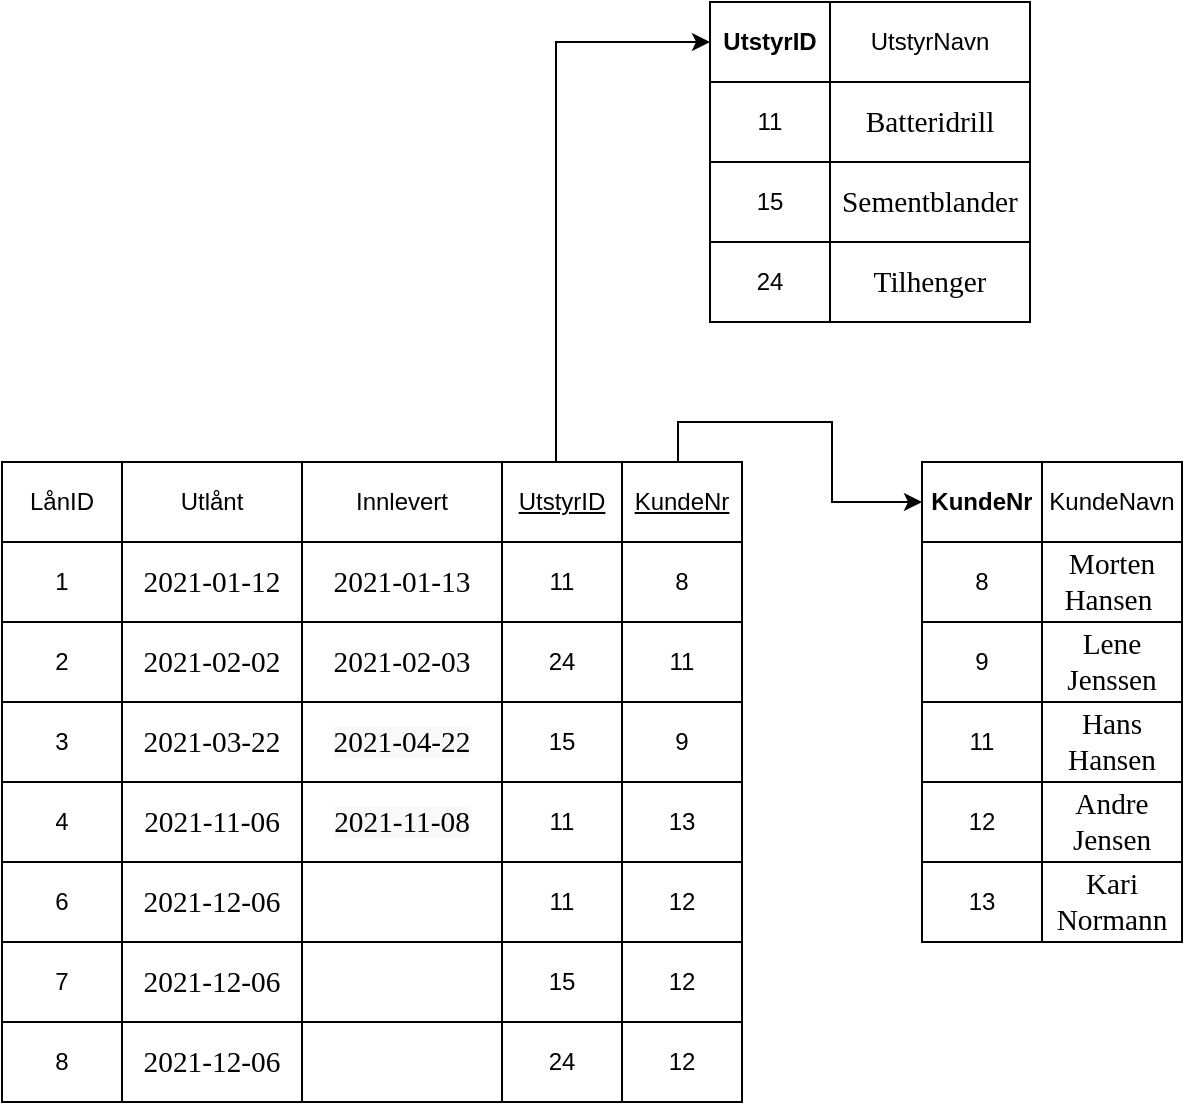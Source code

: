 <mxfile version="15.8.7" type="device"><diagram id="8YpOhqC_g01Vp9mhCZce" name="Page-1"><mxGraphModel dx="1072" dy="749" grid="1" gridSize="10" guides="1" tooltips="1" connect="1" arrows="1" fold="1" page="1" pageScale="1" pageWidth="827" pageHeight="1169" math="0" shadow="0"><root><mxCell id="0"/><mxCell id="1" parent="0"/><mxCell id="BBHHkTdbpBWMqumpPRPb-52" value="" style="shape=table;startSize=0;container=1;collapsible=0;childLayout=tableLayout;" vertex="1" parent="1"><mxGeometry x="520" y="460" width="130" height="240" as="geometry"/></mxCell><mxCell id="BBHHkTdbpBWMqumpPRPb-53" value="" style="shape=partialRectangle;collapsible=0;dropTarget=0;pointerEvents=0;fillColor=none;top=0;left=0;bottom=0;right=0;points=[[0,0.5],[1,0.5]];portConstraint=eastwest;" vertex="1" parent="BBHHkTdbpBWMqumpPRPb-52"><mxGeometry width="130" height="40" as="geometry"/></mxCell><mxCell id="BBHHkTdbpBWMqumpPRPb-54" value="&lt;span&gt;&lt;b&gt;KundeNr&lt;/b&gt;&lt;/span&gt;" style="shape=partialRectangle;html=1;whiteSpace=wrap;connectable=0;overflow=hidden;fillColor=none;top=0;left=0;bottom=0;right=0;pointerEvents=1;" vertex="1" parent="BBHHkTdbpBWMqumpPRPb-53"><mxGeometry width="60" height="40" as="geometry"><mxRectangle width="60" height="40" as="alternateBounds"/></mxGeometry></mxCell><mxCell id="BBHHkTdbpBWMqumpPRPb-55" value="&lt;span&gt;KundeNavn&lt;/span&gt;" style="shape=partialRectangle;html=1;whiteSpace=wrap;connectable=0;overflow=hidden;fillColor=none;top=0;left=0;bottom=0;right=0;pointerEvents=1;" vertex="1" parent="BBHHkTdbpBWMqumpPRPb-53"><mxGeometry x="60" width="70" height="40" as="geometry"><mxRectangle width="70" height="40" as="alternateBounds"/></mxGeometry></mxCell><mxCell id="BBHHkTdbpBWMqumpPRPb-56" value="" style="shape=partialRectangle;collapsible=0;dropTarget=0;pointerEvents=0;fillColor=none;top=0;left=0;bottom=0;right=0;points=[[0,0.5],[1,0.5]];portConstraint=eastwest;" vertex="1" parent="BBHHkTdbpBWMqumpPRPb-52"><mxGeometry y="40" width="130" height="40" as="geometry"/></mxCell><mxCell id="BBHHkTdbpBWMqumpPRPb-57" value="8" style="shape=partialRectangle;html=1;whiteSpace=wrap;connectable=0;overflow=hidden;fillColor=none;top=0;left=0;bottom=0;right=0;pointerEvents=1;" vertex="1" parent="BBHHkTdbpBWMqumpPRPb-56"><mxGeometry width="60" height="40" as="geometry"><mxRectangle width="60" height="40" as="alternateBounds"/></mxGeometry></mxCell><mxCell id="BBHHkTdbpBWMqumpPRPb-58" value="&lt;span style=&quot;font-family: &amp;#34;calibri&amp;#34; ; font-size: 11pt&quot;&gt;Morten Hansen&amp;nbsp;&lt;br&gt;&lt;/span&gt;" style="shape=partialRectangle;html=1;whiteSpace=wrap;connectable=0;overflow=hidden;fillColor=none;top=0;left=0;bottom=0;right=0;pointerEvents=1;" vertex="1" parent="BBHHkTdbpBWMqumpPRPb-56"><mxGeometry x="60" width="70" height="40" as="geometry"><mxRectangle width="70" height="40" as="alternateBounds"/></mxGeometry></mxCell><mxCell id="BBHHkTdbpBWMqumpPRPb-59" value="" style="shape=partialRectangle;collapsible=0;dropTarget=0;pointerEvents=0;fillColor=none;top=0;left=0;bottom=0;right=0;points=[[0,0.5],[1,0.5]];portConstraint=eastwest;" vertex="1" parent="BBHHkTdbpBWMqumpPRPb-52"><mxGeometry y="80" width="130" height="40" as="geometry"/></mxCell><mxCell id="BBHHkTdbpBWMqumpPRPb-60" value="9" style="shape=partialRectangle;html=1;whiteSpace=wrap;connectable=0;overflow=hidden;fillColor=none;top=0;left=0;bottom=0;right=0;pointerEvents=1;" vertex="1" parent="BBHHkTdbpBWMqumpPRPb-59"><mxGeometry width="60" height="40" as="geometry"><mxRectangle width="60" height="40" as="alternateBounds"/></mxGeometry></mxCell><mxCell id="BBHHkTdbpBWMqumpPRPb-61" value="&lt;span style=&quot;font-family: &amp;#34;calibri&amp;#34; ; font-size: 11pt&quot;&gt;Lene Jenssen&lt;/span&gt;" style="shape=partialRectangle;html=1;whiteSpace=wrap;connectable=0;overflow=hidden;fillColor=none;top=0;left=0;bottom=0;right=0;pointerEvents=1;" vertex="1" parent="BBHHkTdbpBWMqumpPRPb-59"><mxGeometry x="60" width="70" height="40" as="geometry"><mxRectangle width="70" height="40" as="alternateBounds"/></mxGeometry></mxCell><mxCell id="BBHHkTdbpBWMqumpPRPb-62" value="" style="shape=partialRectangle;collapsible=0;dropTarget=0;pointerEvents=0;fillColor=none;top=0;left=0;bottom=0;right=0;points=[[0,0.5],[1,0.5]];portConstraint=eastwest;" vertex="1" parent="BBHHkTdbpBWMqumpPRPb-52"><mxGeometry y="120" width="130" height="40" as="geometry"/></mxCell><mxCell id="BBHHkTdbpBWMqumpPRPb-63" value="11" style="shape=partialRectangle;html=1;whiteSpace=wrap;connectable=0;overflow=hidden;fillColor=none;top=0;left=0;bottom=0;right=0;pointerEvents=1;" vertex="1" parent="BBHHkTdbpBWMqumpPRPb-62"><mxGeometry width="60" height="40" as="geometry"><mxRectangle width="60" height="40" as="alternateBounds"/></mxGeometry></mxCell><mxCell id="BBHHkTdbpBWMqumpPRPb-64" value="&lt;span style=&quot;font-family: &amp;#34;calibri&amp;#34; ; font-size: 11pt&quot;&gt;Hans Hansen&lt;br&gt;&lt;/span&gt;" style="shape=partialRectangle;html=1;whiteSpace=wrap;connectable=0;overflow=hidden;fillColor=none;top=0;left=0;bottom=0;right=0;pointerEvents=1;" vertex="1" parent="BBHHkTdbpBWMqumpPRPb-62"><mxGeometry x="60" width="70" height="40" as="geometry"><mxRectangle width="70" height="40" as="alternateBounds"/></mxGeometry></mxCell><mxCell id="BBHHkTdbpBWMqumpPRPb-65" value="" style="shape=partialRectangle;collapsible=0;dropTarget=0;pointerEvents=0;fillColor=none;top=0;left=0;bottom=0;right=0;points=[[0,0.5],[1,0.5]];portConstraint=eastwest;" vertex="1" parent="BBHHkTdbpBWMqumpPRPb-52"><mxGeometry y="160" width="130" height="40" as="geometry"/></mxCell><mxCell id="BBHHkTdbpBWMqumpPRPb-66" value="12" style="shape=partialRectangle;html=1;whiteSpace=wrap;connectable=0;overflow=hidden;fillColor=none;top=0;left=0;bottom=0;right=0;pointerEvents=1;" vertex="1" parent="BBHHkTdbpBWMqumpPRPb-65"><mxGeometry width="60" height="40" as="geometry"><mxRectangle width="60" height="40" as="alternateBounds"/></mxGeometry></mxCell><mxCell id="BBHHkTdbpBWMqumpPRPb-67" value="&lt;span style=&quot;font-family: &amp;#34;calibri&amp;#34; ; font-size: 11pt&quot;&gt;Andre Jensen&lt;br&gt;&lt;/span&gt;" style="shape=partialRectangle;html=1;whiteSpace=wrap;connectable=0;overflow=hidden;fillColor=none;top=0;left=0;bottom=0;right=0;pointerEvents=1;" vertex="1" parent="BBHHkTdbpBWMqumpPRPb-65"><mxGeometry x="60" width="70" height="40" as="geometry"><mxRectangle width="70" height="40" as="alternateBounds"/></mxGeometry></mxCell><mxCell id="BBHHkTdbpBWMqumpPRPb-68" value="" style="shape=partialRectangle;collapsible=0;dropTarget=0;pointerEvents=0;fillColor=none;top=0;left=0;bottom=0;right=0;points=[[0,0.5],[1,0.5]];portConstraint=eastwest;" vertex="1" parent="BBHHkTdbpBWMqumpPRPb-52"><mxGeometry y="200" width="130" height="40" as="geometry"/></mxCell><mxCell id="BBHHkTdbpBWMqumpPRPb-69" value="13" style="shape=partialRectangle;html=1;whiteSpace=wrap;connectable=0;overflow=hidden;fillColor=none;top=0;left=0;bottom=0;right=0;pointerEvents=1;" vertex="1" parent="BBHHkTdbpBWMqumpPRPb-68"><mxGeometry width="60" height="40" as="geometry"><mxRectangle width="60" height="40" as="alternateBounds"/></mxGeometry></mxCell><mxCell id="BBHHkTdbpBWMqumpPRPb-70" value="&lt;span style=&quot;font-family: &amp;#34;calibri&amp;#34; ; font-size: 11pt&quot;&gt;Kari Normann&lt;br&gt;&lt;/span&gt;" style="shape=partialRectangle;html=1;whiteSpace=wrap;connectable=0;overflow=hidden;fillColor=none;top=0;left=0;bottom=0;right=0;pointerEvents=1;" vertex="1" parent="BBHHkTdbpBWMqumpPRPb-68"><mxGeometry x="60" width="70" height="40" as="geometry"><mxRectangle width="70" height="40" as="alternateBounds"/></mxGeometry></mxCell><mxCell id="BBHHkTdbpBWMqumpPRPb-77" value="" style="shape=table;startSize=0;container=1;collapsible=0;childLayout=tableLayout;" vertex="1" parent="1"><mxGeometry x="414" y="230" width="160" height="160" as="geometry"/></mxCell><mxCell id="BBHHkTdbpBWMqumpPRPb-78" value="" style="shape=partialRectangle;collapsible=0;dropTarget=0;pointerEvents=0;fillColor=none;top=0;left=0;bottom=0;right=0;points=[[0,0.5],[1,0.5]];portConstraint=eastwest;" vertex="1" parent="BBHHkTdbpBWMqumpPRPb-77"><mxGeometry width="160" height="40" as="geometry"/></mxCell><mxCell id="BBHHkTdbpBWMqumpPRPb-79" value="&lt;span&gt;&lt;b&gt;UtstyrID&lt;/b&gt;&lt;/span&gt;" style="shape=partialRectangle;html=1;whiteSpace=wrap;connectable=0;overflow=hidden;fillColor=none;top=0;left=0;bottom=0;right=0;pointerEvents=1;" vertex="1" parent="BBHHkTdbpBWMqumpPRPb-78"><mxGeometry width="60" height="40" as="geometry"><mxRectangle width="60" height="40" as="alternateBounds"/></mxGeometry></mxCell><mxCell id="BBHHkTdbpBWMqumpPRPb-80" value="&lt;span&gt;UtstyrNavn&lt;/span&gt;" style="shape=partialRectangle;html=1;whiteSpace=wrap;connectable=0;overflow=hidden;fillColor=none;top=0;left=0;bottom=0;right=0;pointerEvents=1;" vertex="1" parent="BBHHkTdbpBWMqumpPRPb-78"><mxGeometry x="60" width="100" height="40" as="geometry"><mxRectangle width="100" height="40" as="alternateBounds"/></mxGeometry></mxCell><mxCell id="BBHHkTdbpBWMqumpPRPb-81" value="" style="shape=partialRectangle;collapsible=0;dropTarget=0;pointerEvents=0;fillColor=none;top=0;left=0;bottom=0;right=0;points=[[0,0.5],[1,0.5]];portConstraint=eastwest;" vertex="1" parent="BBHHkTdbpBWMqumpPRPb-77"><mxGeometry y="40" width="160" height="40" as="geometry"/></mxCell><mxCell id="BBHHkTdbpBWMqumpPRPb-82" value="11" style="shape=partialRectangle;html=1;whiteSpace=wrap;connectable=0;overflow=hidden;fillColor=none;top=0;left=0;bottom=0;right=0;pointerEvents=1;" vertex="1" parent="BBHHkTdbpBWMqumpPRPb-81"><mxGeometry width="60" height="40" as="geometry"><mxRectangle width="60" height="40" as="alternateBounds"/></mxGeometry></mxCell><mxCell id="BBHHkTdbpBWMqumpPRPb-83" value="&lt;span style=&quot;font-family: &amp;#34;calibri&amp;#34; ; font-size: 11pt&quot;&gt;Batteridrill&lt;/span&gt;" style="shape=partialRectangle;html=1;whiteSpace=wrap;connectable=0;overflow=hidden;fillColor=none;top=0;left=0;bottom=0;right=0;pointerEvents=1;" vertex="1" parent="BBHHkTdbpBWMqumpPRPb-81"><mxGeometry x="60" width="100" height="40" as="geometry"><mxRectangle width="100" height="40" as="alternateBounds"/></mxGeometry></mxCell><mxCell id="BBHHkTdbpBWMqumpPRPb-84" value="" style="shape=partialRectangle;collapsible=0;dropTarget=0;pointerEvents=0;fillColor=none;top=0;left=0;bottom=0;right=0;points=[[0,0.5],[1,0.5]];portConstraint=eastwest;" vertex="1" parent="BBHHkTdbpBWMqumpPRPb-77"><mxGeometry y="80" width="160" height="40" as="geometry"/></mxCell><mxCell id="BBHHkTdbpBWMqumpPRPb-85" value="15" style="shape=partialRectangle;html=1;whiteSpace=wrap;connectable=0;overflow=hidden;fillColor=none;top=0;left=0;bottom=0;right=0;pointerEvents=1;" vertex="1" parent="BBHHkTdbpBWMqumpPRPb-84"><mxGeometry width="60" height="40" as="geometry"><mxRectangle width="60" height="40" as="alternateBounds"/></mxGeometry></mxCell><mxCell id="BBHHkTdbpBWMqumpPRPb-86" value="&lt;span style=&quot;font-family: &amp;#34;calibri&amp;#34; ; font-size: 11pt&quot;&gt;Sementblander&lt;/span&gt;" style="shape=partialRectangle;html=1;whiteSpace=wrap;connectable=0;overflow=hidden;fillColor=none;top=0;left=0;bottom=0;right=0;pointerEvents=1;" vertex="1" parent="BBHHkTdbpBWMqumpPRPb-84"><mxGeometry x="60" width="100" height="40" as="geometry"><mxRectangle width="100" height="40" as="alternateBounds"/></mxGeometry></mxCell><mxCell id="BBHHkTdbpBWMqumpPRPb-87" value="" style="shape=partialRectangle;collapsible=0;dropTarget=0;pointerEvents=0;fillColor=none;top=0;left=0;bottom=0;right=0;points=[[0,0.5],[1,0.5]];portConstraint=eastwest;" vertex="1" parent="BBHHkTdbpBWMqumpPRPb-77"><mxGeometry y="120" width="160" height="40" as="geometry"/></mxCell><mxCell id="BBHHkTdbpBWMqumpPRPb-88" value="24" style="shape=partialRectangle;html=1;whiteSpace=wrap;connectable=0;overflow=hidden;fillColor=none;top=0;left=0;bottom=0;right=0;pointerEvents=1;" vertex="1" parent="BBHHkTdbpBWMqumpPRPb-87"><mxGeometry width="60" height="40" as="geometry"><mxRectangle width="60" height="40" as="alternateBounds"/></mxGeometry></mxCell><mxCell id="BBHHkTdbpBWMqumpPRPb-89" value="&lt;span style=&quot;font-family: &amp;#34;calibri&amp;#34; ; font-size: 11pt&quot;&gt;Tilhenger&lt;/span&gt;" style="shape=partialRectangle;html=1;whiteSpace=wrap;connectable=0;overflow=hidden;fillColor=none;top=0;left=0;bottom=0;right=0;pointerEvents=1;" vertex="1" parent="BBHHkTdbpBWMqumpPRPb-87"><mxGeometry x="60" width="100" height="40" as="geometry"><mxRectangle width="100" height="40" as="alternateBounds"/></mxGeometry></mxCell><mxCell id="BBHHkTdbpBWMqumpPRPb-105" value="" style="shape=table;startSize=0;container=1;collapsible=0;childLayout=tableLayout;" vertex="1" parent="1"><mxGeometry x="120" y="460" width="190" height="320" as="geometry"/></mxCell><mxCell id="BBHHkTdbpBWMqumpPRPb-106" value="" style="shape=partialRectangle;collapsible=0;dropTarget=0;pointerEvents=0;fillColor=none;top=0;left=0;bottom=0;right=0;points=[[0,0.5],[1,0.5]];portConstraint=eastwest;" vertex="1" parent="BBHHkTdbpBWMqumpPRPb-105"><mxGeometry width="190" height="40" as="geometry"/></mxCell><mxCell id="BBHHkTdbpBWMqumpPRPb-107" value="&lt;span&gt;Utlånt&lt;/span&gt;" style="shape=partialRectangle;html=1;whiteSpace=wrap;connectable=0;overflow=hidden;fillColor=none;top=0;left=0;bottom=0;right=0;pointerEvents=1;" vertex="1" parent="BBHHkTdbpBWMqumpPRPb-106"><mxGeometry width="90" height="40" as="geometry"><mxRectangle width="90" height="40" as="alternateBounds"/></mxGeometry></mxCell><mxCell id="BBHHkTdbpBWMqumpPRPb-108" value="&lt;span&gt;Innlevert&lt;/span&gt;" style="shape=partialRectangle;html=1;whiteSpace=wrap;connectable=0;overflow=hidden;fillColor=none;top=0;left=0;bottom=0;right=0;pointerEvents=1;" vertex="1" parent="BBHHkTdbpBWMqumpPRPb-106"><mxGeometry x="90" width="100" height="40" as="geometry"><mxRectangle width="100" height="40" as="alternateBounds"/></mxGeometry></mxCell><mxCell id="BBHHkTdbpBWMqumpPRPb-109" value="" style="shape=partialRectangle;collapsible=0;dropTarget=0;pointerEvents=0;fillColor=none;top=0;left=0;bottom=0;right=0;points=[[0,0.5],[1,0.5]];portConstraint=eastwest;" vertex="1" parent="BBHHkTdbpBWMqumpPRPb-105"><mxGeometry y="40" width="190" height="40" as="geometry"/></mxCell><mxCell id="BBHHkTdbpBWMqumpPRPb-110" value="&lt;span style=&quot;font-family: &amp;#34;calibri&amp;#34; ; font-size: 11pt&quot;&gt;2021-01-12&lt;br&gt;&lt;/span&gt;" style="shape=partialRectangle;html=1;whiteSpace=wrap;connectable=0;overflow=hidden;fillColor=none;top=0;left=0;bottom=0;right=0;pointerEvents=1;" vertex="1" parent="BBHHkTdbpBWMqumpPRPb-109"><mxGeometry width="90" height="40" as="geometry"><mxRectangle width="90" height="40" as="alternateBounds"/></mxGeometry></mxCell><mxCell id="BBHHkTdbpBWMqumpPRPb-111" value="&lt;span style=&quot;font-family: &amp;#34;calibri&amp;#34; ; font-size: 14.667px&quot;&gt;2021-01-13&lt;/span&gt;&lt;span style=&quot;font-family: &amp;#34;calibri&amp;#34; ; font-size: 11pt&quot;&gt;&lt;br&gt;&lt;/span&gt;" style="shape=partialRectangle;html=1;whiteSpace=wrap;connectable=0;overflow=hidden;fillColor=none;top=0;left=0;bottom=0;right=0;pointerEvents=1;" vertex="1" parent="BBHHkTdbpBWMqumpPRPb-109"><mxGeometry x="90" width="100" height="40" as="geometry"><mxRectangle width="100" height="40" as="alternateBounds"/></mxGeometry></mxCell><mxCell id="BBHHkTdbpBWMqumpPRPb-112" value="" style="shape=partialRectangle;collapsible=0;dropTarget=0;pointerEvents=0;fillColor=none;top=0;left=0;bottom=0;right=0;points=[[0,0.5],[1,0.5]];portConstraint=eastwest;" vertex="1" parent="BBHHkTdbpBWMqumpPRPb-105"><mxGeometry y="80" width="190" height="40" as="geometry"/></mxCell><mxCell id="BBHHkTdbpBWMqumpPRPb-113" value="&lt;span style=&quot;font-family: &amp;#34;calibri&amp;#34; ; font-size: 14.667px&quot;&gt;2021-02-02&lt;/span&gt;" style="shape=partialRectangle;html=1;whiteSpace=wrap;connectable=0;overflow=hidden;fillColor=none;top=0;left=0;bottom=0;right=0;pointerEvents=1;" vertex="1" parent="BBHHkTdbpBWMqumpPRPb-112"><mxGeometry width="90" height="40" as="geometry"><mxRectangle width="90" height="40" as="alternateBounds"/></mxGeometry></mxCell><mxCell id="BBHHkTdbpBWMqumpPRPb-114" value="&lt;span style=&quot;font-family: &amp;#34;calibri&amp;#34; ; font-size: 14.667px&quot;&gt;2021-02-03&lt;/span&gt;" style="shape=partialRectangle;html=1;whiteSpace=wrap;connectable=0;overflow=hidden;fillColor=none;top=0;left=0;bottom=0;right=0;pointerEvents=1;" vertex="1" parent="BBHHkTdbpBWMqumpPRPb-112"><mxGeometry x="90" width="100" height="40" as="geometry"><mxRectangle width="100" height="40" as="alternateBounds"/></mxGeometry></mxCell><mxCell id="BBHHkTdbpBWMqumpPRPb-115" value="" style="shape=partialRectangle;collapsible=0;dropTarget=0;pointerEvents=0;fillColor=none;top=0;left=0;bottom=0;right=0;points=[[0,0.5],[1,0.5]];portConstraint=eastwest;" vertex="1" parent="BBHHkTdbpBWMqumpPRPb-105"><mxGeometry y="120" width="190" height="40" as="geometry"/></mxCell><mxCell id="BBHHkTdbpBWMqumpPRPb-116" value="&lt;span style=&quot;font-family: &amp;#34;calibri&amp;#34; ; font-size: 14.667px&quot;&gt;2021-03-22&lt;/span&gt;" style="shape=partialRectangle;html=1;whiteSpace=wrap;connectable=0;overflow=hidden;fillColor=none;top=0;left=0;bottom=0;right=0;pointerEvents=1;" vertex="1" parent="BBHHkTdbpBWMqumpPRPb-115"><mxGeometry width="90" height="40" as="geometry"><mxRectangle width="90" height="40" as="alternateBounds"/></mxGeometry></mxCell><mxCell id="BBHHkTdbpBWMqumpPRPb-117" value="&lt;span style=&quot;color: rgb(0 , 0 , 0) ; font-family: &amp;#34;calibri&amp;#34; ; font-size: 14.667px ; font-style: normal ; font-weight: 400 ; letter-spacing: normal ; text-align: center ; text-indent: 0px ; text-transform: none ; word-spacing: 0px ; background-color: rgb(248 , 249 , 250) ; display: inline ; float: none&quot;&gt;2021-04-22&lt;/span&gt;" style="shape=partialRectangle;html=1;whiteSpace=wrap;connectable=0;overflow=hidden;fillColor=none;top=0;left=0;bottom=0;right=0;pointerEvents=1;" vertex="1" parent="BBHHkTdbpBWMqumpPRPb-115"><mxGeometry x="90" width="100" height="40" as="geometry"><mxRectangle width="100" height="40" as="alternateBounds"/></mxGeometry></mxCell><mxCell id="BBHHkTdbpBWMqumpPRPb-118" value="" style="shape=partialRectangle;collapsible=0;dropTarget=0;pointerEvents=0;fillColor=none;top=0;left=0;bottom=0;right=0;points=[[0,0.5],[1,0.5]];portConstraint=eastwest;" vertex="1" parent="BBHHkTdbpBWMqumpPRPb-105"><mxGeometry y="160" width="190" height="40" as="geometry"/></mxCell><mxCell id="BBHHkTdbpBWMqumpPRPb-119" value="&lt;span style=&quot;font-family: &amp;#34;calibri&amp;#34; ; font-size: 14.667px&quot;&gt;2021-11-06&lt;/span&gt;" style="shape=partialRectangle;html=1;whiteSpace=wrap;connectable=0;overflow=hidden;fillColor=none;top=0;left=0;bottom=0;right=0;pointerEvents=1;" vertex="1" parent="BBHHkTdbpBWMqumpPRPb-118"><mxGeometry width="90" height="40" as="geometry"><mxRectangle width="90" height="40" as="alternateBounds"/></mxGeometry></mxCell><mxCell id="BBHHkTdbpBWMqumpPRPb-120" value="&lt;span style=&quot;color: rgb(0 , 0 , 0) ; font-family: &amp;#34;calibri&amp;#34; ; font-size: 14.667px ; font-style: normal ; font-weight: 400 ; letter-spacing: normal ; text-align: center ; text-indent: 0px ; text-transform: none ; word-spacing: 0px ; background-color: rgb(248 , 249 , 250) ; display: inline ; float: none&quot;&gt;2021-11-08&lt;/span&gt;" style="shape=partialRectangle;html=1;whiteSpace=wrap;connectable=0;overflow=hidden;fillColor=none;top=0;left=0;bottom=0;right=0;pointerEvents=1;" vertex="1" parent="BBHHkTdbpBWMqumpPRPb-118"><mxGeometry x="90" width="100" height="40" as="geometry"><mxRectangle width="100" height="40" as="alternateBounds"/></mxGeometry></mxCell><mxCell id="BBHHkTdbpBWMqumpPRPb-121" value="" style="shape=partialRectangle;collapsible=0;dropTarget=0;pointerEvents=0;fillColor=none;top=0;left=0;bottom=0;right=0;points=[[0,0.5],[1,0.5]];portConstraint=eastwest;" vertex="1" parent="BBHHkTdbpBWMqumpPRPb-105"><mxGeometry y="200" width="190" height="40" as="geometry"/></mxCell><mxCell id="BBHHkTdbpBWMqumpPRPb-122" value="&lt;span style=&quot;font-family: &amp;#34;calibri&amp;#34; ; font-size: 14.667px&quot;&gt;2021-12-06&lt;/span&gt;" style="shape=partialRectangle;html=1;whiteSpace=wrap;connectable=0;overflow=hidden;fillColor=none;top=0;left=0;bottom=0;right=0;pointerEvents=1;" vertex="1" parent="BBHHkTdbpBWMqumpPRPb-121"><mxGeometry width="90" height="40" as="geometry"><mxRectangle width="90" height="40" as="alternateBounds"/></mxGeometry></mxCell><mxCell id="BBHHkTdbpBWMqumpPRPb-123" value="" style="shape=partialRectangle;html=1;whiteSpace=wrap;connectable=0;overflow=hidden;fillColor=none;top=0;left=0;bottom=0;right=0;pointerEvents=1;" vertex="1" parent="BBHHkTdbpBWMqumpPRPb-121"><mxGeometry x="90" width="100" height="40" as="geometry"><mxRectangle width="100" height="40" as="alternateBounds"/></mxGeometry></mxCell><mxCell id="BBHHkTdbpBWMqumpPRPb-176" value="" style="shape=partialRectangle;collapsible=0;dropTarget=0;pointerEvents=0;fillColor=none;top=0;left=0;bottom=0;right=0;points=[[0,0.5],[1,0.5]];portConstraint=eastwest;" vertex="1" parent="BBHHkTdbpBWMqumpPRPb-105"><mxGeometry y="240" width="190" height="40" as="geometry"/></mxCell><mxCell id="BBHHkTdbpBWMqumpPRPb-177" value="&lt;span style=&quot;font-family: &amp;#34;calibri&amp;#34; ; font-size: 14.667px&quot;&gt;2021-12-06&lt;/span&gt;" style="shape=partialRectangle;html=1;whiteSpace=wrap;connectable=0;overflow=hidden;fillColor=none;top=0;left=0;bottom=0;right=0;pointerEvents=1;" vertex="1" parent="BBHHkTdbpBWMqumpPRPb-176"><mxGeometry width="90" height="40" as="geometry"><mxRectangle width="90" height="40" as="alternateBounds"/></mxGeometry></mxCell><mxCell id="BBHHkTdbpBWMqumpPRPb-178" value="" style="shape=partialRectangle;html=1;whiteSpace=wrap;connectable=0;overflow=hidden;fillColor=none;top=0;left=0;bottom=0;right=0;pointerEvents=1;" vertex="1" parent="BBHHkTdbpBWMqumpPRPb-176"><mxGeometry x="90" width="100" height="40" as="geometry"><mxRectangle width="100" height="40" as="alternateBounds"/></mxGeometry></mxCell><mxCell id="BBHHkTdbpBWMqumpPRPb-179" value="" style="shape=partialRectangle;collapsible=0;dropTarget=0;pointerEvents=0;fillColor=none;top=0;left=0;bottom=0;right=0;points=[[0,0.5],[1,0.5]];portConstraint=eastwest;" vertex="1" parent="BBHHkTdbpBWMqumpPRPb-105"><mxGeometry y="280" width="190" height="40" as="geometry"/></mxCell><mxCell id="BBHHkTdbpBWMqumpPRPb-180" value="&lt;span style=&quot;font-family: &amp;#34;calibri&amp;#34; ; font-size: 14.667px&quot;&gt;2021-12-06&lt;/span&gt;" style="shape=partialRectangle;html=1;whiteSpace=wrap;connectable=0;overflow=hidden;fillColor=none;top=0;left=0;bottom=0;right=0;pointerEvents=1;" vertex="1" parent="BBHHkTdbpBWMqumpPRPb-179"><mxGeometry width="90" height="40" as="geometry"><mxRectangle width="90" height="40" as="alternateBounds"/></mxGeometry></mxCell><mxCell id="BBHHkTdbpBWMqumpPRPb-181" value="" style="shape=partialRectangle;html=1;whiteSpace=wrap;connectable=0;overflow=hidden;fillColor=none;top=0;left=0;bottom=0;right=0;pointerEvents=1;" vertex="1" parent="BBHHkTdbpBWMqumpPRPb-179"><mxGeometry x="90" width="100" height="40" as="geometry"><mxRectangle width="100" height="40" as="alternateBounds"/></mxGeometry></mxCell><mxCell id="BBHHkTdbpBWMqumpPRPb-124" value="" style="shape=table;startSize=0;container=1;collapsible=0;childLayout=tableLayout;" vertex="1" parent="1"><mxGeometry x="60" y="460" width="60" height="120" as="geometry"/></mxCell><mxCell id="BBHHkTdbpBWMqumpPRPb-125" value="" style="shape=partialRectangle;collapsible=0;dropTarget=0;pointerEvents=0;fillColor=none;top=0;left=0;bottom=0;right=0;points=[[0,0.5],[1,0.5]];portConstraint=eastwest;" vertex="1" parent="BBHHkTdbpBWMqumpPRPb-124"><mxGeometry width="60" height="40" as="geometry"/></mxCell><mxCell id="BBHHkTdbpBWMqumpPRPb-126" value="LånID" style="shape=partialRectangle;html=1;whiteSpace=wrap;connectable=0;overflow=hidden;fillColor=none;top=0;left=0;bottom=0;right=0;pointerEvents=1;" vertex="1" parent="BBHHkTdbpBWMqumpPRPb-125"><mxGeometry width="60" height="40" as="geometry"><mxRectangle width="60" height="40" as="alternateBounds"/></mxGeometry></mxCell><mxCell id="BBHHkTdbpBWMqumpPRPb-127" value="" style="shape=partialRectangle;collapsible=0;dropTarget=0;pointerEvents=0;fillColor=none;top=0;left=0;bottom=0;right=0;points=[[0,0.5],[1,0.5]];portConstraint=eastwest;" vertex="1" parent="BBHHkTdbpBWMqumpPRPb-124"><mxGeometry y="40" width="60" height="40" as="geometry"/></mxCell><mxCell id="BBHHkTdbpBWMqumpPRPb-128" value="1" style="shape=partialRectangle;html=1;whiteSpace=wrap;connectable=0;overflow=hidden;fillColor=none;top=0;left=0;bottom=0;right=0;pointerEvents=1;" vertex="1" parent="BBHHkTdbpBWMqumpPRPb-127"><mxGeometry width="60" height="40" as="geometry"><mxRectangle width="60" height="40" as="alternateBounds"/></mxGeometry></mxCell><mxCell id="BBHHkTdbpBWMqumpPRPb-129" value="" style="shape=partialRectangle;collapsible=0;dropTarget=0;pointerEvents=0;fillColor=none;top=0;left=0;bottom=0;right=0;points=[[0,0.5],[1,0.5]];portConstraint=eastwest;" vertex="1" parent="BBHHkTdbpBWMqumpPRPb-124"><mxGeometry y="80" width="60" height="40" as="geometry"/></mxCell><mxCell id="BBHHkTdbpBWMqumpPRPb-130" value="2" style="shape=partialRectangle;html=1;whiteSpace=wrap;connectable=0;overflow=hidden;fillColor=none;top=0;left=0;bottom=0;right=0;pointerEvents=1;" vertex="1" parent="BBHHkTdbpBWMqumpPRPb-129"><mxGeometry width="60" height="40" as="geometry"><mxRectangle width="60" height="40" as="alternateBounds"/></mxGeometry></mxCell><mxCell id="BBHHkTdbpBWMqumpPRPb-133" value="" style="shape=table;startSize=0;container=1;collapsible=0;childLayout=tableLayout;" vertex="1" parent="1"><mxGeometry x="60" y="580" width="60" height="40" as="geometry"/></mxCell><mxCell id="BBHHkTdbpBWMqumpPRPb-134" value="" style="shape=partialRectangle;collapsible=0;dropTarget=0;pointerEvents=0;fillColor=none;top=0;left=0;bottom=0;right=0;points=[[0,0.5],[1,0.5]];portConstraint=eastwest;" vertex="1" parent="BBHHkTdbpBWMqumpPRPb-133"><mxGeometry width="60" height="40" as="geometry"/></mxCell><mxCell id="BBHHkTdbpBWMqumpPRPb-135" value="3" style="shape=partialRectangle;html=1;whiteSpace=wrap;connectable=0;overflow=hidden;fillColor=none;top=0;left=0;bottom=0;right=0;pointerEvents=1;" vertex="1" parent="BBHHkTdbpBWMqumpPRPb-134"><mxGeometry width="60" height="40" as="geometry"><mxRectangle width="60" height="40" as="alternateBounds"/></mxGeometry></mxCell><mxCell id="BBHHkTdbpBWMqumpPRPb-136" value="" style="shape=table;startSize=0;container=1;collapsible=0;childLayout=tableLayout;" vertex="1" parent="1"><mxGeometry x="60" y="620" width="60" height="80" as="geometry"/></mxCell><mxCell id="BBHHkTdbpBWMqumpPRPb-137" value="" style="shape=partialRectangle;collapsible=0;dropTarget=0;pointerEvents=0;fillColor=none;top=0;left=0;bottom=0;right=0;points=[[0,0.5],[1,0.5]];portConstraint=eastwest;" vertex="1" parent="BBHHkTdbpBWMqumpPRPb-136"><mxGeometry width="60" height="40" as="geometry"/></mxCell><mxCell id="BBHHkTdbpBWMqumpPRPb-138" value="4" style="shape=partialRectangle;html=1;whiteSpace=wrap;connectable=0;overflow=hidden;fillColor=none;top=0;left=0;bottom=0;right=0;pointerEvents=1;" vertex="1" parent="BBHHkTdbpBWMqumpPRPb-137"><mxGeometry width="60" height="40" as="geometry"><mxRectangle width="60" height="40" as="alternateBounds"/></mxGeometry></mxCell><mxCell id="BBHHkTdbpBWMqumpPRPb-139" value="" style="shape=partialRectangle;collapsible=0;dropTarget=0;pointerEvents=0;fillColor=none;top=0;left=0;bottom=0;right=0;points=[[0,0.5],[1,0.5]];portConstraint=eastwest;" vertex="1" parent="BBHHkTdbpBWMqumpPRPb-136"><mxGeometry y="40" width="60" height="40" as="geometry"/></mxCell><mxCell id="BBHHkTdbpBWMqumpPRPb-140" value="6" style="shape=partialRectangle;html=1;whiteSpace=wrap;connectable=0;overflow=hidden;fillColor=none;top=0;left=0;bottom=0;right=0;pointerEvents=1;" vertex="1" parent="BBHHkTdbpBWMqumpPRPb-139"><mxGeometry width="60" height="40" as="geometry"><mxRectangle width="60" height="40" as="alternateBounds"/></mxGeometry></mxCell><mxCell id="BBHHkTdbpBWMqumpPRPb-157" value="" style="shape=table;startSize=0;container=1;collapsible=0;childLayout=tableLayout;" vertex="1" parent="1"><mxGeometry x="310" y="460" width="60" height="120" as="geometry"/></mxCell><mxCell id="BBHHkTdbpBWMqumpPRPb-158" value="" style="shape=partialRectangle;collapsible=0;dropTarget=0;pointerEvents=0;fillColor=none;top=0;left=0;bottom=0;right=0;points=[[0,0.5],[1,0.5]];portConstraint=eastwest;" vertex="1" parent="BBHHkTdbpBWMqumpPRPb-157"><mxGeometry width="60" height="40" as="geometry"/></mxCell><mxCell id="BBHHkTdbpBWMqumpPRPb-159" value="&lt;u&gt;UtstyrID&lt;/u&gt;" style="shape=partialRectangle;html=1;whiteSpace=wrap;connectable=0;overflow=hidden;fillColor=none;top=0;left=0;bottom=0;right=0;pointerEvents=1;" vertex="1" parent="BBHHkTdbpBWMqumpPRPb-158"><mxGeometry width="60" height="40" as="geometry"><mxRectangle width="60" height="40" as="alternateBounds"/></mxGeometry></mxCell><mxCell id="BBHHkTdbpBWMqumpPRPb-160" value="" style="shape=partialRectangle;collapsible=0;dropTarget=0;pointerEvents=0;fillColor=none;top=0;left=0;bottom=0;right=0;points=[[0,0.5],[1,0.5]];portConstraint=eastwest;" vertex="1" parent="BBHHkTdbpBWMqumpPRPb-157"><mxGeometry y="40" width="60" height="40" as="geometry"/></mxCell><mxCell id="BBHHkTdbpBWMqumpPRPb-161" value="11" style="shape=partialRectangle;html=1;whiteSpace=wrap;connectable=0;overflow=hidden;fillColor=none;top=0;left=0;bottom=0;right=0;pointerEvents=1;" vertex="1" parent="BBHHkTdbpBWMqumpPRPb-160"><mxGeometry width="60" height="40" as="geometry"><mxRectangle width="60" height="40" as="alternateBounds"/></mxGeometry></mxCell><mxCell id="BBHHkTdbpBWMqumpPRPb-162" value="" style="shape=partialRectangle;collapsible=0;dropTarget=0;pointerEvents=0;fillColor=none;top=0;left=0;bottom=0;right=0;points=[[0,0.5],[1,0.5]];portConstraint=eastwest;" vertex="1" parent="BBHHkTdbpBWMqumpPRPb-157"><mxGeometry y="80" width="60" height="40" as="geometry"/></mxCell><mxCell id="BBHHkTdbpBWMqumpPRPb-163" value="24" style="shape=partialRectangle;html=1;whiteSpace=wrap;connectable=0;overflow=hidden;fillColor=none;top=0;left=0;bottom=0;right=0;pointerEvents=1;" vertex="1" parent="BBHHkTdbpBWMqumpPRPb-162"><mxGeometry width="60" height="40" as="geometry"><mxRectangle width="60" height="40" as="alternateBounds"/></mxGeometry></mxCell><mxCell id="BBHHkTdbpBWMqumpPRPb-164" value="" style="shape=table;startSize=0;container=1;collapsible=0;childLayout=tableLayout;" vertex="1" parent="1"><mxGeometry x="310" y="580" width="60" height="200" as="geometry"/></mxCell><mxCell id="BBHHkTdbpBWMqumpPRPb-165" value="" style="shape=partialRectangle;collapsible=0;dropTarget=0;pointerEvents=0;fillColor=none;top=0;left=0;bottom=0;right=0;points=[[0,0.5],[1,0.5]];portConstraint=eastwest;" vertex="1" parent="BBHHkTdbpBWMqumpPRPb-164"><mxGeometry width="60" height="40" as="geometry"/></mxCell><mxCell id="BBHHkTdbpBWMqumpPRPb-166" value="15" style="shape=partialRectangle;html=1;whiteSpace=wrap;connectable=0;overflow=hidden;fillColor=none;top=0;left=0;bottom=0;right=0;pointerEvents=1;" vertex="1" parent="BBHHkTdbpBWMqumpPRPb-165"><mxGeometry width="60" height="40" as="geometry"><mxRectangle width="60" height="40" as="alternateBounds"/></mxGeometry></mxCell><mxCell id="BBHHkTdbpBWMqumpPRPb-167" value="" style="shape=partialRectangle;collapsible=0;dropTarget=0;pointerEvents=0;fillColor=none;top=0;left=0;bottom=0;right=0;points=[[0,0.5],[1,0.5]];portConstraint=eastwest;" vertex="1" parent="BBHHkTdbpBWMqumpPRPb-164"><mxGeometry y="40" width="60" height="40" as="geometry"/></mxCell><mxCell id="BBHHkTdbpBWMqumpPRPb-168" value="11" style="shape=partialRectangle;html=1;whiteSpace=wrap;connectable=0;overflow=hidden;fillColor=none;top=0;left=0;bottom=0;right=0;pointerEvents=1;" vertex="1" parent="BBHHkTdbpBWMqumpPRPb-167"><mxGeometry width="60" height="40" as="geometry"><mxRectangle width="60" height="40" as="alternateBounds"/></mxGeometry></mxCell><mxCell id="BBHHkTdbpBWMqumpPRPb-169" value="" style="shape=partialRectangle;collapsible=0;dropTarget=0;pointerEvents=0;fillColor=none;top=0;left=0;bottom=0;right=0;points=[[0,0.5],[1,0.5]];portConstraint=eastwest;" vertex="1" parent="BBHHkTdbpBWMqumpPRPb-164"><mxGeometry y="80" width="60" height="40" as="geometry"/></mxCell><mxCell id="BBHHkTdbpBWMqumpPRPb-170" value="11" style="shape=partialRectangle;html=1;whiteSpace=wrap;connectable=0;overflow=hidden;fillColor=none;top=0;left=0;bottom=0;right=0;pointerEvents=1;" vertex="1" parent="BBHHkTdbpBWMqumpPRPb-169"><mxGeometry width="60" height="40" as="geometry"><mxRectangle width="60" height="40" as="alternateBounds"/></mxGeometry></mxCell><mxCell id="BBHHkTdbpBWMqumpPRPb-182" value="" style="shape=partialRectangle;collapsible=0;dropTarget=0;pointerEvents=0;fillColor=none;top=0;left=0;bottom=0;right=0;points=[[0,0.5],[1,0.5]];portConstraint=eastwest;" vertex="1" parent="BBHHkTdbpBWMqumpPRPb-164"><mxGeometry y="120" width="60" height="40" as="geometry"/></mxCell><mxCell id="BBHHkTdbpBWMqumpPRPb-183" value="15" style="shape=partialRectangle;html=1;whiteSpace=wrap;connectable=0;overflow=hidden;fillColor=none;top=0;left=0;bottom=0;right=0;pointerEvents=1;" vertex="1" parent="BBHHkTdbpBWMqumpPRPb-182"><mxGeometry width="60" height="40" as="geometry"><mxRectangle width="60" height="40" as="alternateBounds"/></mxGeometry></mxCell><mxCell id="BBHHkTdbpBWMqumpPRPb-184" value="" style="shape=partialRectangle;collapsible=0;dropTarget=0;pointerEvents=0;fillColor=none;top=0;left=0;bottom=0;right=0;points=[[0,0.5],[1,0.5]];portConstraint=eastwest;" vertex="1" parent="BBHHkTdbpBWMqumpPRPb-164"><mxGeometry y="160" width="60" height="40" as="geometry"/></mxCell><mxCell id="BBHHkTdbpBWMqumpPRPb-185" value="24" style="shape=partialRectangle;html=1;whiteSpace=wrap;connectable=0;overflow=hidden;fillColor=none;top=0;left=0;bottom=0;right=0;pointerEvents=1;" vertex="1" parent="BBHHkTdbpBWMqumpPRPb-184"><mxGeometry width="60" height="40" as="geometry"><mxRectangle width="60" height="40" as="alternateBounds"/></mxGeometry></mxCell><mxCell id="BBHHkTdbpBWMqumpPRPb-171" value="" style="shape=table;startSize=0;container=1;collapsible=0;childLayout=tableLayout;" vertex="1" parent="1"><mxGeometry x="60" y="700" width="60" height="80" as="geometry"/></mxCell><mxCell id="BBHHkTdbpBWMqumpPRPb-172" value="" style="shape=partialRectangle;collapsible=0;dropTarget=0;pointerEvents=0;fillColor=none;top=0;left=0;bottom=0;right=0;points=[[0,0.5],[1,0.5]];portConstraint=eastwest;" vertex="1" parent="BBHHkTdbpBWMqumpPRPb-171"><mxGeometry width="60" height="40" as="geometry"/></mxCell><mxCell id="BBHHkTdbpBWMqumpPRPb-173" value="7" style="shape=partialRectangle;html=1;whiteSpace=wrap;connectable=0;overflow=hidden;fillColor=none;top=0;left=0;bottom=0;right=0;pointerEvents=1;" vertex="1" parent="BBHHkTdbpBWMqumpPRPb-172"><mxGeometry width="60" height="40" as="geometry"><mxRectangle width="60" height="40" as="alternateBounds"/></mxGeometry></mxCell><mxCell id="BBHHkTdbpBWMqumpPRPb-174" value="" style="shape=partialRectangle;collapsible=0;dropTarget=0;pointerEvents=0;fillColor=none;top=0;left=0;bottom=0;right=0;points=[[0,0.5],[1,0.5]];portConstraint=eastwest;" vertex="1" parent="BBHHkTdbpBWMqumpPRPb-171"><mxGeometry y="40" width="60" height="40" as="geometry"/></mxCell><mxCell id="BBHHkTdbpBWMqumpPRPb-175" value="8" style="shape=partialRectangle;html=1;whiteSpace=wrap;connectable=0;overflow=hidden;fillColor=none;top=0;left=0;bottom=0;right=0;pointerEvents=1;" vertex="1" parent="BBHHkTdbpBWMqumpPRPb-174"><mxGeometry width="60" height="40" as="geometry"><mxRectangle width="60" height="40" as="alternateBounds"/></mxGeometry></mxCell><mxCell id="BBHHkTdbpBWMqumpPRPb-187" value="" style="shape=table;startSize=0;container=1;collapsible=0;childLayout=tableLayout;" vertex="1" parent="1"><mxGeometry x="370" y="460" width="60" height="120" as="geometry"/></mxCell><mxCell id="BBHHkTdbpBWMqumpPRPb-188" value="" style="shape=partialRectangle;collapsible=0;dropTarget=0;pointerEvents=0;fillColor=none;top=0;left=0;bottom=0;right=0;points=[[0,0.5],[1,0.5]];portConstraint=eastwest;" vertex="1" parent="BBHHkTdbpBWMqumpPRPb-187"><mxGeometry width="60" height="40" as="geometry"/></mxCell><mxCell id="BBHHkTdbpBWMqumpPRPb-189" value="&lt;u&gt;KundeNr&lt;/u&gt;" style="shape=partialRectangle;html=1;whiteSpace=wrap;connectable=0;overflow=hidden;fillColor=none;top=0;left=0;bottom=0;right=0;pointerEvents=1;" vertex="1" parent="BBHHkTdbpBWMqumpPRPb-188"><mxGeometry width="60" height="40" as="geometry"><mxRectangle width="60" height="40" as="alternateBounds"/></mxGeometry></mxCell><mxCell id="BBHHkTdbpBWMqumpPRPb-190" value="" style="shape=partialRectangle;collapsible=0;dropTarget=0;pointerEvents=0;fillColor=none;top=0;left=0;bottom=0;right=0;points=[[0,0.5],[1,0.5]];portConstraint=eastwest;" vertex="1" parent="BBHHkTdbpBWMqumpPRPb-187"><mxGeometry y="40" width="60" height="40" as="geometry"/></mxCell><mxCell id="BBHHkTdbpBWMqumpPRPb-191" value="8" style="shape=partialRectangle;html=1;whiteSpace=wrap;connectable=0;overflow=hidden;fillColor=none;top=0;left=0;bottom=0;right=0;pointerEvents=1;" vertex="1" parent="BBHHkTdbpBWMqumpPRPb-190"><mxGeometry width="60" height="40" as="geometry"><mxRectangle width="60" height="40" as="alternateBounds"/></mxGeometry></mxCell><mxCell id="BBHHkTdbpBWMqumpPRPb-192" value="" style="shape=partialRectangle;collapsible=0;dropTarget=0;pointerEvents=0;fillColor=none;top=0;left=0;bottom=0;right=0;points=[[0,0.5],[1,0.5]];portConstraint=eastwest;" vertex="1" parent="BBHHkTdbpBWMqumpPRPb-187"><mxGeometry y="80" width="60" height="40" as="geometry"/></mxCell><mxCell id="BBHHkTdbpBWMqumpPRPb-193" value="11" style="shape=partialRectangle;html=1;whiteSpace=wrap;connectable=0;overflow=hidden;fillColor=none;top=0;left=0;bottom=0;right=0;pointerEvents=1;" vertex="1" parent="BBHHkTdbpBWMqumpPRPb-192"><mxGeometry width="60" height="40" as="geometry"><mxRectangle width="60" height="40" as="alternateBounds"/></mxGeometry></mxCell><mxCell id="BBHHkTdbpBWMqumpPRPb-194" value="" style="shape=table;startSize=0;container=1;collapsible=0;childLayout=tableLayout;" vertex="1" parent="1"><mxGeometry x="370" y="580" width="60" height="40" as="geometry"/></mxCell><mxCell id="BBHHkTdbpBWMqumpPRPb-195" value="" style="shape=partialRectangle;collapsible=0;dropTarget=0;pointerEvents=0;fillColor=none;top=0;left=0;bottom=0;right=0;points=[[0,0.5],[1,0.5]];portConstraint=eastwest;" vertex="1" parent="BBHHkTdbpBWMqumpPRPb-194"><mxGeometry width="60" height="40" as="geometry"/></mxCell><mxCell id="BBHHkTdbpBWMqumpPRPb-196" value="9" style="shape=partialRectangle;html=1;whiteSpace=wrap;connectable=0;overflow=hidden;fillColor=none;top=0;left=0;bottom=0;right=0;pointerEvents=1;" vertex="1" parent="BBHHkTdbpBWMqumpPRPb-195"><mxGeometry width="60" height="40" as="geometry"><mxRectangle width="60" height="40" as="alternateBounds"/></mxGeometry></mxCell><mxCell id="BBHHkTdbpBWMqumpPRPb-197" value="" style="shape=table;startSize=0;container=1;collapsible=0;childLayout=tableLayout;" vertex="1" parent="1"><mxGeometry x="370" y="620" width="60" height="80" as="geometry"/></mxCell><mxCell id="BBHHkTdbpBWMqumpPRPb-198" value="" style="shape=partialRectangle;collapsible=0;dropTarget=0;pointerEvents=0;fillColor=none;top=0;left=0;bottom=0;right=0;points=[[0,0.5],[1,0.5]];portConstraint=eastwest;" vertex="1" parent="BBHHkTdbpBWMqumpPRPb-197"><mxGeometry width="60" height="40" as="geometry"/></mxCell><mxCell id="BBHHkTdbpBWMqumpPRPb-199" value="13" style="shape=partialRectangle;html=1;whiteSpace=wrap;connectable=0;overflow=hidden;fillColor=none;top=0;left=0;bottom=0;right=0;pointerEvents=1;" vertex="1" parent="BBHHkTdbpBWMqumpPRPb-198"><mxGeometry width="60" height="40" as="geometry"><mxRectangle width="60" height="40" as="alternateBounds"/></mxGeometry></mxCell><mxCell id="BBHHkTdbpBWMqumpPRPb-200" value="" style="shape=partialRectangle;collapsible=0;dropTarget=0;pointerEvents=0;fillColor=none;top=0;left=0;bottom=0;right=0;points=[[0,0.5],[1,0.5]];portConstraint=eastwest;" vertex="1" parent="BBHHkTdbpBWMqumpPRPb-197"><mxGeometry y="40" width="60" height="40" as="geometry"/></mxCell><mxCell id="BBHHkTdbpBWMqumpPRPb-201" value="12" style="shape=partialRectangle;html=1;whiteSpace=wrap;connectable=0;overflow=hidden;fillColor=none;top=0;left=0;bottom=0;right=0;pointerEvents=1;" vertex="1" parent="BBHHkTdbpBWMqumpPRPb-200"><mxGeometry width="60" height="40" as="geometry"><mxRectangle width="60" height="40" as="alternateBounds"/></mxGeometry></mxCell><mxCell id="BBHHkTdbpBWMqumpPRPb-202" value="" style="shape=table;startSize=0;container=1;collapsible=0;childLayout=tableLayout;" vertex="1" parent="1"><mxGeometry x="370" y="700" width="60" height="80" as="geometry"/></mxCell><mxCell id="BBHHkTdbpBWMqumpPRPb-203" value="" style="shape=partialRectangle;collapsible=0;dropTarget=0;pointerEvents=0;fillColor=none;top=0;left=0;bottom=0;right=0;points=[[0,0.5],[1,0.5]];portConstraint=eastwest;" vertex="1" parent="BBHHkTdbpBWMqumpPRPb-202"><mxGeometry width="60" height="40" as="geometry"/></mxCell><mxCell id="BBHHkTdbpBWMqumpPRPb-204" value="12" style="shape=partialRectangle;html=1;whiteSpace=wrap;connectable=0;overflow=hidden;fillColor=none;top=0;left=0;bottom=0;right=0;pointerEvents=1;" vertex="1" parent="BBHHkTdbpBWMqumpPRPb-203"><mxGeometry width="60" height="40" as="geometry"><mxRectangle width="60" height="40" as="alternateBounds"/></mxGeometry></mxCell><mxCell id="BBHHkTdbpBWMqumpPRPb-205" value="" style="shape=partialRectangle;collapsible=0;dropTarget=0;pointerEvents=0;fillColor=none;top=0;left=0;bottom=0;right=0;points=[[0,0.5],[1,0.5]];portConstraint=eastwest;" vertex="1" parent="BBHHkTdbpBWMqumpPRPb-202"><mxGeometry y="40" width="60" height="40" as="geometry"/></mxCell><mxCell id="BBHHkTdbpBWMqumpPRPb-206" value="12" style="shape=partialRectangle;html=1;whiteSpace=wrap;connectable=0;overflow=hidden;fillColor=none;top=0;left=0;bottom=0;right=0;pointerEvents=1;" vertex="1" parent="BBHHkTdbpBWMqumpPRPb-205"><mxGeometry width="60" height="40" as="geometry"><mxRectangle width="60" height="40" as="alternateBounds"/></mxGeometry></mxCell><mxCell id="BBHHkTdbpBWMqumpPRPb-209" style="edgeStyle=orthogonalEdgeStyle;rounded=0;orthogonalLoop=1;jettySize=auto;html=1;exitX=0.467;exitY=0;exitDx=0;exitDy=0;entryX=0;entryY=0.5;entryDx=0;entryDy=0;exitPerimeter=0;" edge="1" parent="1" source="BBHHkTdbpBWMqumpPRPb-188" target="BBHHkTdbpBWMqumpPRPb-53"><mxGeometry relative="1" as="geometry"/></mxCell><mxCell id="BBHHkTdbpBWMqumpPRPb-211" style="edgeStyle=orthogonalEdgeStyle;rounded=0;orthogonalLoop=1;jettySize=auto;html=1;entryX=0;entryY=0.5;entryDx=0;entryDy=0;exitX=0.45;exitY=0;exitDx=0;exitDy=0;exitPerimeter=0;" edge="1" parent="1" source="BBHHkTdbpBWMqumpPRPb-158" target="BBHHkTdbpBWMqumpPRPb-78"><mxGeometry relative="1" as="geometry"><mxPoint x="360" y="450" as="sourcePoint"/></mxGeometry></mxCell></root></mxGraphModel></diagram></mxfile>